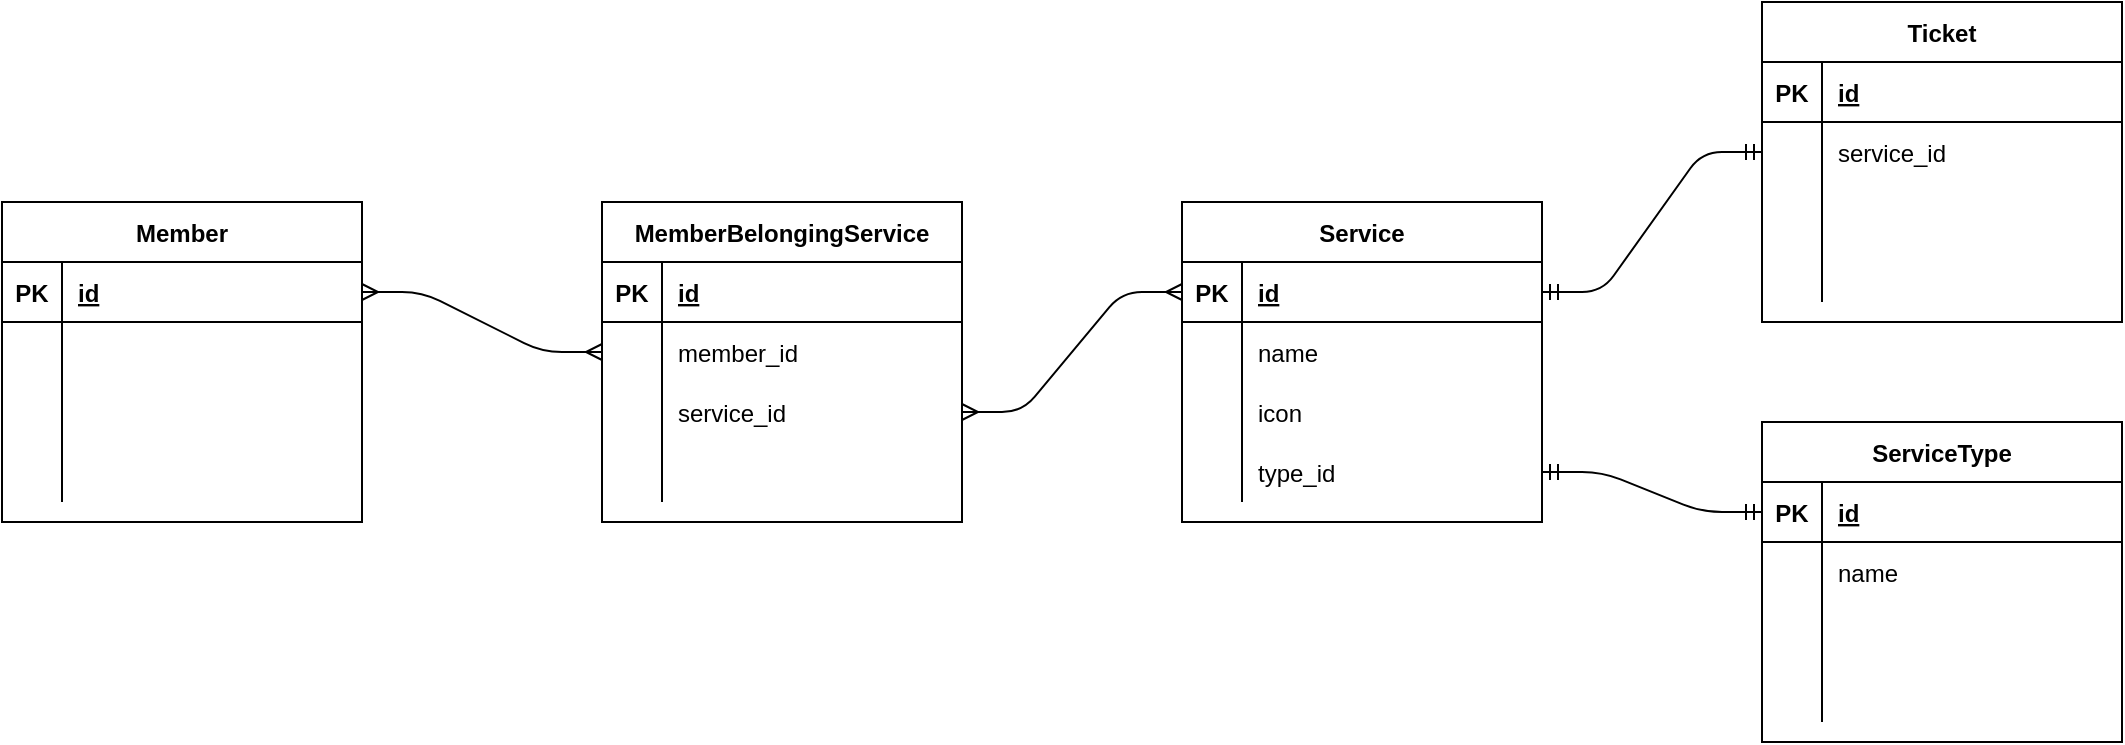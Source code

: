 <mxfile version="14.2.7" type="github"><diagram id="KlqWgFSOUSwKmYQ5izLJ" name="Page-1"><mxGraphModel dx="1009" dy="1437" grid="1" gridSize="10" guides="1" tooltips="1" connect="1" arrows="1" fold="1" page="1" pageScale="1" pageWidth="1654" pageHeight="2336" math="0" shadow="0"><root><mxCell id="0"/><mxCell id="1" parent="0"/><mxCell id="_XzEe_Z7pP52GEyFe4tL-1" value="Service" style="shape=table;startSize=30;container=1;collapsible=1;childLayout=tableLayout;fixedRows=1;rowLines=0;fontStyle=1;align=center;resizeLast=1;" vertex="1" parent="1"><mxGeometry x="740" y="430" width="180" height="160" as="geometry"/></mxCell><mxCell id="_XzEe_Z7pP52GEyFe4tL-2" value="" style="shape=partialRectangle;collapsible=0;dropTarget=0;pointerEvents=0;fillColor=none;top=0;left=0;bottom=1;right=0;points=[[0,0.5],[1,0.5]];portConstraint=eastwest;" vertex="1" parent="_XzEe_Z7pP52GEyFe4tL-1"><mxGeometry y="30" width="180" height="30" as="geometry"/></mxCell><mxCell id="_XzEe_Z7pP52GEyFe4tL-3" value="PK" style="shape=partialRectangle;connectable=0;fillColor=none;top=0;left=0;bottom=0;right=0;fontStyle=1;overflow=hidden;" vertex="1" parent="_XzEe_Z7pP52GEyFe4tL-2"><mxGeometry width="30" height="30" as="geometry"/></mxCell><mxCell id="_XzEe_Z7pP52GEyFe4tL-4" value="id" style="shape=partialRectangle;connectable=0;fillColor=none;top=0;left=0;bottom=0;right=0;align=left;spacingLeft=6;fontStyle=5;overflow=hidden;" vertex="1" parent="_XzEe_Z7pP52GEyFe4tL-2"><mxGeometry x="30" width="150" height="30" as="geometry"/></mxCell><mxCell id="_XzEe_Z7pP52GEyFe4tL-5" value="" style="shape=partialRectangle;collapsible=0;dropTarget=0;pointerEvents=0;fillColor=none;top=0;left=0;bottom=0;right=0;points=[[0,0.5],[1,0.5]];portConstraint=eastwest;" vertex="1" parent="_XzEe_Z7pP52GEyFe4tL-1"><mxGeometry y="60" width="180" height="30" as="geometry"/></mxCell><mxCell id="_XzEe_Z7pP52GEyFe4tL-6" value="" style="shape=partialRectangle;connectable=0;fillColor=none;top=0;left=0;bottom=0;right=0;editable=1;overflow=hidden;" vertex="1" parent="_XzEe_Z7pP52GEyFe4tL-5"><mxGeometry width="30" height="30" as="geometry"/></mxCell><mxCell id="_XzEe_Z7pP52GEyFe4tL-7" value="name" style="shape=partialRectangle;connectable=0;fillColor=none;top=0;left=0;bottom=0;right=0;align=left;spacingLeft=6;overflow=hidden;" vertex="1" parent="_XzEe_Z7pP52GEyFe4tL-5"><mxGeometry x="30" width="150" height="30" as="geometry"/></mxCell><mxCell id="_XzEe_Z7pP52GEyFe4tL-8" value="" style="shape=partialRectangle;collapsible=0;dropTarget=0;pointerEvents=0;fillColor=none;top=0;left=0;bottom=0;right=0;points=[[0,0.5],[1,0.5]];portConstraint=eastwest;" vertex="1" parent="_XzEe_Z7pP52GEyFe4tL-1"><mxGeometry y="90" width="180" height="30" as="geometry"/></mxCell><mxCell id="_XzEe_Z7pP52GEyFe4tL-9" value="" style="shape=partialRectangle;connectable=0;fillColor=none;top=0;left=0;bottom=0;right=0;editable=1;overflow=hidden;" vertex="1" parent="_XzEe_Z7pP52GEyFe4tL-8"><mxGeometry width="30" height="30" as="geometry"/></mxCell><mxCell id="_XzEe_Z7pP52GEyFe4tL-10" value="icon" style="shape=partialRectangle;connectable=0;fillColor=none;top=0;left=0;bottom=0;right=0;align=left;spacingLeft=6;overflow=hidden;" vertex="1" parent="_XzEe_Z7pP52GEyFe4tL-8"><mxGeometry x="30" width="150" height="30" as="geometry"/></mxCell><mxCell id="_XzEe_Z7pP52GEyFe4tL-11" value="" style="shape=partialRectangle;collapsible=0;dropTarget=0;pointerEvents=0;fillColor=none;top=0;left=0;bottom=0;right=0;points=[[0,0.5],[1,0.5]];portConstraint=eastwest;" vertex="1" parent="_XzEe_Z7pP52GEyFe4tL-1"><mxGeometry y="120" width="180" height="30" as="geometry"/></mxCell><mxCell id="_XzEe_Z7pP52GEyFe4tL-12" value="" style="shape=partialRectangle;connectable=0;fillColor=none;top=0;left=0;bottom=0;right=0;editable=1;overflow=hidden;" vertex="1" parent="_XzEe_Z7pP52GEyFe4tL-11"><mxGeometry width="30" height="30" as="geometry"/></mxCell><mxCell id="_XzEe_Z7pP52GEyFe4tL-13" value="type_id" style="shape=partialRectangle;connectable=0;fillColor=none;top=0;left=0;bottom=0;right=0;align=left;spacingLeft=6;overflow=hidden;" vertex="1" parent="_XzEe_Z7pP52GEyFe4tL-11"><mxGeometry x="30" width="150" height="30" as="geometry"/></mxCell><mxCell id="_XzEe_Z7pP52GEyFe4tL-14" value="ServiceType" style="shape=table;startSize=30;container=1;collapsible=1;childLayout=tableLayout;fixedRows=1;rowLines=0;fontStyle=1;align=center;resizeLast=1;" vertex="1" parent="1"><mxGeometry x="1030" y="540" width="180" height="160" as="geometry"/></mxCell><mxCell id="_XzEe_Z7pP52GEyFe4tL-15" value="" style="shape=partialRectangle;collapsible=0;dropTarget=0;pointerEvents=0;fillColor=none;top=0;left=0;bottom=1;right=0;points=[[0,0.5],[1,0.5]];portConstraint=eastwest;" vertex="1" parent="_XzEe_Z7pP52GEyFe4tL-14"><mxGeometry y="30" width="180" height="30" as="geometry"/></mxCell><mxCell id="_XzEe_Z7pP52GEyFe4tL-16" value="PK" style="shape=partialRectangle;connectable=0;fillColor=none;top=0;left=0;bottom=0;right=0;fontStyle=1;overflow=hidden;" vertex="1" parent="_XzEe_Z7pP52GEyFe4tL-15"><mxGeometry width="30" height="30" as="geometry"/></mxCell><mxCell id="_XzEe_Z7pP52GEyFe4tL-17" value="id" style="shape=partialRectangle;connectable=0;fillColor=none;top=0;left=0;bottom=0;right=0;align=left;spacingLeft=6;fontStyle=5;overflow=hidden;" vertex="1" parent="_XzEe_Z7pP52GEyFe4tL-15"><mxGeometry x="30" width="150" height="30" as="geometry"/></mxCell><mxCell id="_XzEe_Z7pP52GEyFe4tL-18" value="" style="shape=partialRectangle;collapsible=0;dropTarget=0;pointerEvents=0;fillColor=none;top=0;left=0;bottom=0;right=0;points=[[0,0.5],[1,0.5]];portConstraint=eastwest;" vertex="1" parent="_XzEe_Z7pP52GEyFe4tL-14"><mxGeometry y="60" width="180" height="30" as="geometry"/></mxCell><mxCell id="_XzEe_Z7pP52GEyFe4tL-19" value="" style="shape=partialRectangle;connectable=0;fillColor=none;top=0;left=0;bottom=0;right=0;editable=1;overflow=hidden;" vertex="1" parent="_XzEe_Z7pP52GEyFe4tL-18"><mxGeometry width="30" height="30" as="geometry"/></mxCell><mxCell id="_XzEe_Z7pP52GEyFe4tL-20" value="name" style="shape=partialRectangle;connectable=0;fillColor=none;top=0;left=0;bottom=0;right=0;align=left;spacingLeft=6;overflow=hidden;" vertex="1" parent="_XzEe_Z7pP52GEyFe4tL-18"><mxGeometry x="30" width="150" height="30" as="geometry"/></mxCell><mxCell id="_XzEe_Z7pP52GEyFe4tL-21" value="" style="shape=partialRectangle;collapsible=0;dropTarget=0;pointerEvents=0;fillColor=none;top=0;left=0;bottom=0;right=0;points=[[0,0.5],[1,0.5]];portConstraint=eastwest;" vertex="1" parent="_XzEe_Z7pP52GEyFe4tL-14"><mxGeometry y="90" width="180" height="30" as="geometry"/></mxCell><mxCell id="_XzEe_Z7pP52GEyFe4tL-22" value="" style="shape=partialRectangle;connectable=0;fillColor=none;top=0;left=0;bottom=0;right=0;editable=1;overflow=hidden;" vertex="1" parent="_XzEe_Z7pP52GEyFe4tL-21"><mxGeometry width="30" height="30" as="geometry"/></mxCell><mxCell id="_XzEe_Z7pP52GEyFe4tL-23" value="" style="shape=partialRectangle;connectable=0;fillColor=none;top=0;left=0;bottom=0;right=0;align=left;spacingLeft=6;overflow=hidden;" vertex="1" parent="_XzEe_Z7pP52GEyFe4tL-21"><mxGeometry x="30" width="150" height="30" as="geometry"/></mxCell><mxCell id="_XzEe_Z7pP52GEyFe4tL-24" value="" style="shape=partialRectangle;collapsible=0;dropTarget=0;pointerEvents=0;fillColor=none;top=0;left=0;bottom=0;right=0;points=[[0,0.5],[1,0.5]];portConstraint=eastwest;" vertex="1" parent="_XzEe_Z7pP52GEyFe4tL-14"><mxGeometry y="120" width="180" height="30" as="geometry"/></mxCell><mxCell id="_XzEe_Z7pP52GEyFe4tL-25" value="" style="shape=partialRectangle;connectable=0;fillColor=none;top=0;left=0;bottom=0;right=0;editable=1;overflow=hidden;" vertex="1" parent="_XzEe_Z7pP52GEyFe4tL-24"><mxGeometry width="30" height="30" as="geometry"/></mxCell><mxCell id="_XzEe_Z7pP52GEyFe4tL-26" value="" style="shape=partialRectangle;connectable=0;fillColor=none;top=0;left=0;bottom=0;right=0;align=left;spacingLeft=6;overflow=hidden;" vertex="1" parent="_XzEe_Z7pP52GEyFe4tL-24"><mxGeometry x="30" width="150" height="30" as="geometry"/></mxCell><mxCell id="_XzEe_Z7pP52GEyFe4tL-27" value="" style="edgeStyle=entityRelationEdgeStyle;fontSize=12;html=1;endArrow=ERmandOne;startArrow=ERmandOne;entryX=0;entryY=0.5;entryDx=0;entryDy=0;exitX=1;exitY=0.5;exitDx=0;exitDy=0;" edge="1" parent="1" source="_XzEe_Z7pP52GEyFe4tL-11" target="_XzEe_Z7pP52GEyFe4tL-15"><mxGeometry width="100" height="100" relative="1" as="geometry"><mxPoint x="920" y="565" as="sourcePoint"/><mxPoint x="1050" y="560" as="targetPoint"/></mxGeometry></mxCell><mxCell id="_XzEe_Z7pP52GEyFe4tL-41" value="Member" style="shape=table;startSize=30;container=1;collapsible=1;childLayout=tableLayout;fixedRows=1;rowLines=0;fontStyle=1;align=center;resizeLast=1;" vertex="1" parent="1"><mxGeometry x="150" y="430" width="180" height="160" as="geometry"/></mxCell><mxCell id="_XzEe_Z7pP52GEyFe4tL-42" value="" style="shape=partialRectangle;collapsible=0;dropTarget=0;pointerEvents=0;fillColor=none;top=0;left=0;bottom=1;right=0;points=[[0,0.5],[1,0.5]];portConstraint=eastwest;" vertex="1" parent="_XzEe_Z7pP52GEyFe4tL-41"><mxGeometry y="30" width="180" height="30" as="geometry"/></mxCell><mxCell id="_XzEe_Z7pP52GEyFe4tL-43" value="PK" style="shape=partialRectangle;connectable=0;fillColor=none;top=0;left=0;bottom=0;right=0;fontStyle=1;overflow=hidden;" vertex="1" parent="_XzEe_Z7pP52GEyFe4tL-42"><mxGeometry width="30" height="30" as="geometry"/></mxCell><mxCell id="_XzEe_Z7pP52GEyFe4tL-44" value="id" style="shape=partialRectangle;connectable=0;fillColor=none;top=0;left=0;bottom=0;right=0;align=left;spacingLeft=6;fontStyle=5;overflow=hidden;" vertex="1" parent="_XzEe_Z7pP52GEyFe4tL-42"><mxGeometry x="30" width="150" height="30" as="geometry"/></mxCell><mxCell id="_XzEe_Z7pP52GEyFe4tL-45" value="" style="shape=partialRectangle;collapsible=0;dropTarget=0;pointerEvents=0;fillColor=none;top=0;left=0;bottom=0;right=0;points=[[0,0.5],[1,0.5]];portConstraint=eastwest;" vertex="1" parent="_XzEe_Z7pP52GEyFe4tL-41"><mxGeometry y="60" width="180" height="30" as="geometry"/></mxCell><mxCell id="_XzEe_Z7pP52GEyFe4tL-46" value="" style="shape=partialRectangle;connectable=0;fillColor=none;top=0;left=0;bottom=0;right=0;editable=1;overflow=hidden;" vertex="1" parent="_XzEe_Z7pP52GEyFe4tL-45"><mxGeometry width="30" height="30" as="geometry"/></mxCell><mxCell id="_XzEe_Z7pP52GEyFe4tL-47" value="" style="shape=partialRectangle;connectable=0;fillColor=none;top=0;left=0;bottom=0;right=0;align=left;spacingLeft=6;overflow=hidden;" vertex="1" parent="_XzEe_Z7pP52GEyFe4tL-45"><mxGeometry x="30" width="150" height="30" as="geometry"/></mxCell><mxCell id="_XzEe_Z7pP52GEyFe4tL-48" value="" style="shape=partialRectangle;collapsible=0;dropTarget=0;pointerEvents=0;fillColor=none;top=0;left=0;bottom=0;right=0;points=[[0,0.5],[1,0.5]];portConstraint=eastwest;" vertex="1" parent="_XzEe_Z7pP52GEyFe4tL-41"><mxGeometry y="90" width="180" height="30" as="geometry"/></mxCell><mxCell id="_XzEe_Z7pP52GEyFe4tL-49" value="" style="shape=partialRectangle;connectable=0;fillColor=none;top=0;left=0;bottom=0;right=0;editable=1;overflow=hidden;" vertex="1" parent="_XzEe_Z7pP52GEyFe4tL-48"><mxGeometry width="30" height="30" as="geometry"/></mxCell><mxCell id="_XzEe_Z7pP52GEyFe4tL-50" value="" style="shape=partialRectangle;connectable=0;fillColor=none;top=0;left=0;bottom=0;right=0;align=left;spacingLeft=6;overflow=hidden;" vertex="1" parent="_XzEe_Z7pP52GEyFe4tL-48"><mxGeometry x="30" width="150" height="30" as="geometry"/></mxCell><mxCell id="_XzEe_Z7pP52GEyFe4tL-51" value="" style="shape=partialRectangle;collapsible=0;dropTarget=0;pointerEvents=0;fillColor=none;top=0;left=0;bottom=0;right=0;points=[[0,0.5],[1,0.5]];portConstraint=eastwest;" vertex="1" parent="_XzEe_Z7pP52GEyFe4tL-41"><mxGeometry y="120" width="180" height="30" as="geometry"/></mxCell><mxCell id="_XzEe_Z7pP52GEyFe4tL-52" value="" style="shape=partialRectangle;connectable=0;fillColor=none;top=0;left=0;bottom=0;right=0;editable=1;overflow=hidden;" vertex="1" parent="_XzEe_Z7pP52GEyFe4tL-51"><mxGeometry width="30" height="30" as="geometry"/></mxCell><mxCell id="_XzEe_Z7pP52GEyFe4tL-53" value="" style="shape=partialRectangle;connectable=0;fillColor=none;top=0;left=0;bottom=0;right=0;align=left;spacingLeft=6;overflow=hidden;" vertex="1" parent="_XzEe_Z7pP52GEyFe4tL-51"><mxGeometry x="30" width="150" height="30" as="geometry"/></mxCell><mxCell id="_XzEe_Z7pP52GEyFe4tL-54" value="MemberBelongingService" style="shape=table;startSize=30;container=1;collapsible=1;childLayout=tableLayout;fixedRows=1;rowLines=0;fontStyle=1;align=center;resizeLast=1;" vertex="1" parent="1"><mxGeometry x="450" y="430" width="180" height="160" as="geometry"/></mxCell><mxCell id="_XzEe_Z7pP52GEyFe4tL-55" value="" style="shape=partialRectangle;collapsible=0;dropTarget=0;pointerEvents=0;fillColor=none;top=0;left=0;bottom=1;right=0;points=[[0,0.5],[1,0.5]];portConstraint=eastwest;" vertex="1" parent="_XzEe_Z7pP52GEyFe4tL-54"><mxGeometry y="30" width="180" height="30" as="geometry"/></mxCell><mxCell id="_XzEe_Z7pP52GEyFe4tL-56" value="PK" style="shape=partialRectangle;connectable=0;fillColor=none;top=0;left=0;bottom=0;right=0;fontStyle=1;overflow=hidden;" vertex="1" parent="_XzEe_Z7pP52GEyFe4tL-55"><mxGeometry width="30" height="30" as="geometry"/></mxCell><mxCell id="_XzEe_Z7pP52GEyFe4tL-57" value="id" style="shape=partialRectangle;connectable=0;fillColor=none;top=0;left=0;bottom=0;right=0;align=left;spacingLeft=6;fontStyle=5;overflow=hidden;" vertex="1" parent="_XzEe_Z7pP52GEyFe4tL-55"><mxGeometry x="30" width="150" height="30" as="geometry"/></mxCell><mxCell id="_XzEe_Z7pP52GEyFe4tL-58" value="" style="shape=partialRectangle;collapsible=0;dropTarget=0;pointerEvents=0;fillColor=none;top=0;left=0;bottom=0;right=0;points=[[0,0.5],[1,0.5]];portConstraint=eastwest;" vertex="1" parent="_XzEe_Z7pP52GEyFe4tL-54"><mxGeometry y="60" width="180" height="30" as="geometry"/></mxCell><mxCell id="_XzEe_Z7pP52GEyFe4tL-59" value="" style="shape=partialRectangle;connectable=0;fillColor=none;top=0;left=0;bottom=0;right=0;editable=1;overflow=hidden;" vertex="1" parent="_XzEe_Z7pP52GEyFe4tL-58"><mxGeometry width="30" height="30" as="geometry"/></mxCell><mxCell id="_XzEe_Z7pP52GEyFe4tL-60" value="member_id" style="shape=partialRectangle;connectable=0;fillColor=none;top=0;left=0;bottom=0;right=0;align=left;spacingLeft=6;overflow=hidden;" vertex="1" parent="_XzEe_Z7pP52GEyFe4tL-58"><mxGeometry x="30" width="150" height="30" as="geometry"/></mxCell><mxCell id="_XzEe_Z7pP52GEyFe4tL-61" value="" style="shape=partialRectangle;collapsible=0;dropTarget=0;pointerEvents=0;fillColor=none;top=0;left=0;bottom=0;right=0;points=[[0,0.5],[1,0.5]];portConstraint=eastwest;" vertex="1" parent="_XzEe_Z7pP52GEyFe4tL-54"><mxGeometry y="90" width="180" height="30" as="geometry"/></mxCell><mxCell id="_XzEe_Z7pP52GEyFe4tL-62" value="" style="shape=partialRectangle;connectable=0;fillColor=none;top=0;left=0;bottom=0;right=0;editable=1;overflow=hidden;" vertex="1" parent="_XzEe_Z7pP52GEyFe4tL-61"><mxGeometry width="30" height="30" as="geometry"/></mxCell><mxCell id="_XzEe_Z7pP52GEyFe4tL-63" value="service_id" style="shape=partialRectangle;connectable=0;fillColor=none;top=0;left=0;bottom=0;right=0;align=left;spacingLeft=6;overflow=hidden;" vertex="1" parent="_XzEe_Z7pP52GEyFe4tL-61"><mxGeometry x="30" width="150" height="30" as="geometry"/></mxCell><mxCell id="_XzEe_Z7pP52GEyFe4tL-64" value="" style="shape=partialRectangle;collapsible=0;dropTarget=0;pointerEvents=0;fillColor=none;top=0;left=0;bottom=0;right=0;points=[[0,0.5],[1,0.5]];portConstraint=eastwest;" vertex="1" parent="_XzEe_Z7pP52GEyFe4tL-54"><mxGeometry y="120" width="180" height="30" as="geometry"/></mxCell><mxCell id="_XzEe_Z7pP52GEyFe4tL-65" value="" style="shape=partialRectangle;connectable=0;fillColor=none;top=0;left=0;bottom=0;right=0;editable=1;overflow=hidden;" vertex="1" parent="_XzEe_Z7pP52GEyFe4tL-64"><mxGeometry width="30" height="30" as="geometry"/></mxCell><mxCell id="_XzEe_Z7pP52GEyFe4tL-66" value="" style="shape=partialRectangle;connectable=0;fillColor=none;top=0;left=0;bottom=0;right=0;align=left;spacingLeft=6;overflow=hidden;" vertex="1" parent="_XzEe_Z7pP52GEyFe4tL-64"><mxGeometry x="30" width="150" height="30" as="geometry"/></mxCell><mxCell id="_XzEe_Z7pP52GEyFe4tL-67" value="" style="edgeStyle=entityRelationEdgeStyle;fontSize=12;html=1;endArrow=ERmany;startArrow=ERmany;entryX=0;entryY=0.5;entryDx=0;entryDy=0;exitX=1;exitY=0.5;exitDx=0;exitDy=0;" edge="1" parent="1" source="_XzEe_Z7pP52GEyFe4tL-61" target="_XzEe_Z7pP52GEyFe4tL-2"><mxGeometry width="100" height="100" relative="1" as="geometry"><mxPoint x="590" y="630" as="sourcePoint"/><mxPoint x="690" y="530" as="targetPoint"/></mxGeometry></mxCell><mxCell id="_XzEe_Z7pP52GEyFe4tL-68" value="" style="edgeStyle=entityRelationEdgeStyle;fontSize=12;html=1;endArrow=ERmany;startArrow=ERmany;entryX=0;entryY=0.5;entryDx=0;entryDy=0;exitX=1;exitY=0.5;exitDx=0;exitDy=0;" edge="1" parent="1" source="_XzEe_Z7pP52GEyFe4tL-42" target="_XzEe_Z7pP52GEyFe4tL-58"><mxGeometry width="100" height="100" relative="1" as="geometry"><mxPoint x="310" y="700" as="sourcePoint"/><mxPoint x="420" y="640" as="targetPoint"/></mxGeometry></mxCell><mxCell id="_XzEe_Z7pP52GEyFe4tL-69" value="Ticket" style="shape=table;startSize=30;container=1;collapsible=1;childLayout=tableLayout;fixedRows=1;rowLines=0;fontStyle=1;align=center;resizeLast=1;" vertex="1" parent="1"><mxGeometry x="1030" y="330" width="180" height="160" as="geometry"/></mxCell><mxCell id="_XzEe_Z7pP52GEyFe4tL-70" value="" style="shape=partialRectangle;collapsible=0;dropTarget=0;pointerEvents=0;fillColor=none;top=0;left=0;bottom=1;right=0;points=[[0,0.5],[1,0.5]];portConstraint=eastwest;" vertex="1" parent="_XzEe_Z7pP52GEyFe4tL-69"><mxGeometry y="30" width="180" height="30" as="geometry"/></mxCell><mxCell id="_XzEe_Z7pP52GEyFe4tL-71" value="PK" style="shape=partialRectangle;connectable=0;fillColor=none;top=0;left=0;bottom=0;right=0;fontStyle=1;overflow=hidden;" vertex="1" parent="_XzEe_Z7pP52GEyFe4tL-70"><mxGeometry width="30" height="30" as="geometry"/></mxCell><mxCell id="_XzEe_Z7pP52GEyFe4tL-72" value="id" style="shape=partialRectangle;connectable=0;fillColor=none;top=0;left=0;bottom=0;right=0;align=left;spacingLeft=6;fontStyle=5;overflow=hidden;" vertex="1" parent="_XzEe_Z7pP52GEyFe4tL-70"><mxGeometry x="30" width="150" height="30" as="geometry"/></mxCell><mxCell id="_XzEe_Z7pP52GEyFe4tL-73" value="" style="shape=partialRectangle;collapsible=0;dropTarget=0;pointerEvents=0;fillColor=none;top=0;left=0;bottom=0;right=0;points=[[0,0.5],[1,0.5]];portConstraint=eastwest;" vertex="1" parent="_XzEe_Z7pP52GEyFe4tL-69"><mxGeometry y="60" width="180" height="30" as="geometry"/></mxCell><mxCell id="_XzEe_Z7pP52GEyFe4tL-74" value="" style="shape=partialRectangle;connectable=0;fillColor=none;top=0;left=0;bottom=0;right=0;editable=1;overflow=hidden;" vertex="1" parent="_XzEe_Z7pP52GEyFe4tL-73"><mxGeometry width="30" height="30" as="geometry"/></mxCell><mxCell id="_XzEe_Z7pP52GEyFe4tL-75" value="service_id" style="shape=partialRectangle;connectable=0;fillColor=none;top=0;left=0;bottom=0;right=0;align=left;spacingLeft=6;overflow=hidden;" vertex="1" parent="_XzEe_Z7pP52GEyFe4tL-73"><mxGeometry x="30" width="150" height="30" as="geometry"/></mxCell><mxCell id="_XzEe_Z7pP52GEyFe4tL-76" value="" style="shape=partialRectangle;collapsible=0;dropTarget=0;pointerEvents=0;fillColor=none;top=0;left=0;bottom=0;right=0;points=[[0,0.5],[1,0.5]];portConstraint=eastwest;" vertex="1" parent="_XzEe_Z7pP52GEyFe4tL-69"><mxGeometry y="90" width="180" height="30" as="geometry"/></mxCell><mxCell id="_XzEe_Z7pP52GEyFe4tL-77" value="" style="shape=partialRectangle;connectable=0;fillColor=none;top=0;left=0;bottom=0;right=0;editable=1;overflow=hidden;" vertex="1" parent="_XzEe_Z7pP52GEyFe4tL-76"><mxGeometry width="30" height="30" as="geometry"/></mxCell><mxCell id="_XzEe_Z7pP52GEyFe4tL-78" value="" style="shape=partialRectangle;connectable=0;fillColor=none;top=0;left=0;bottom=0;right=0;align=left;spacingLeft=6;overflow=hidden;" vertex="1" parent="_XzEe_Z7pP52GEyFe4tL-76"><mxGeometry x="30" width="150" height="30" as="geometry"/></mxCell><mxCell id="_XzEe_Z7pP52GEyFe4tL-79" value="" style="shape=partialRectangle;collapsible=0;dropTarget=0;pointerEvents=0;fillColor=none;top=0;left=0;bottom=0;right=0;points=[[0,0.5],[1,0.5]];portConstraint=eastwest;" vertex="1" parent="_XzEe_Z7pP52GEyFe4tL-69"><mxGeometry y="120" width="180" height="30" as="geometry"/></mxCell><mxCell id="_XzEe_Z7pP52GEyFe4tL-80" value="" style="shape=partialRectangle;connectable=0;fillColor=none;top=0;left=0;bottom=0;right=0;editable=1;overflow=hidden;" vertex="1" parent="_XzEe_Z7pP52GEyFe4tL-79"><mxGeometry width="30" height="30" as="geometry"/></mxCell><mxCell id="_XzEe_Z7pP52GEyFe4tL-81" value="" style="shape=partialRectangle;connectable=0;fillColor=none;top=0;left=0;bottom=0;right=0;align=left;spacingLeft=6;overflow=hidden;" vertex="1" parent="_XzEe_Z7pP52GEyFe4tL-79"><mxGeometry x="30" width="150" height="30" as="geometry"/></mxCell><mxCell id="_XzEe_Z7pP52GEyFe4tL-82" value="" style="edgeStyle=entityRelationEdgeStyle;fontSize=12;html=1;endArrow=ERmandOne;startArrow=ERmandOne;entryX=0;entryY=0.5;entryDx=0;entryDy=0;exitX=1;exitY=0.5;exitDx=0;exitDy=0;" edge="1" parent="1" source="_XzEe_Z7pP52GEyFe4tL-2" target="_XzEe_Z7pP52GEyFe4tL-73"><mxGeometry width="100" height="100" relative="1" as="geometry"><mxPoint x="840" y="570" as="sourcePoint"/><mxPoint x="940" y="470" as="targetPoint"/></mxGeometry></mxCell></root></mxGraphModel></diagram></mxfile>